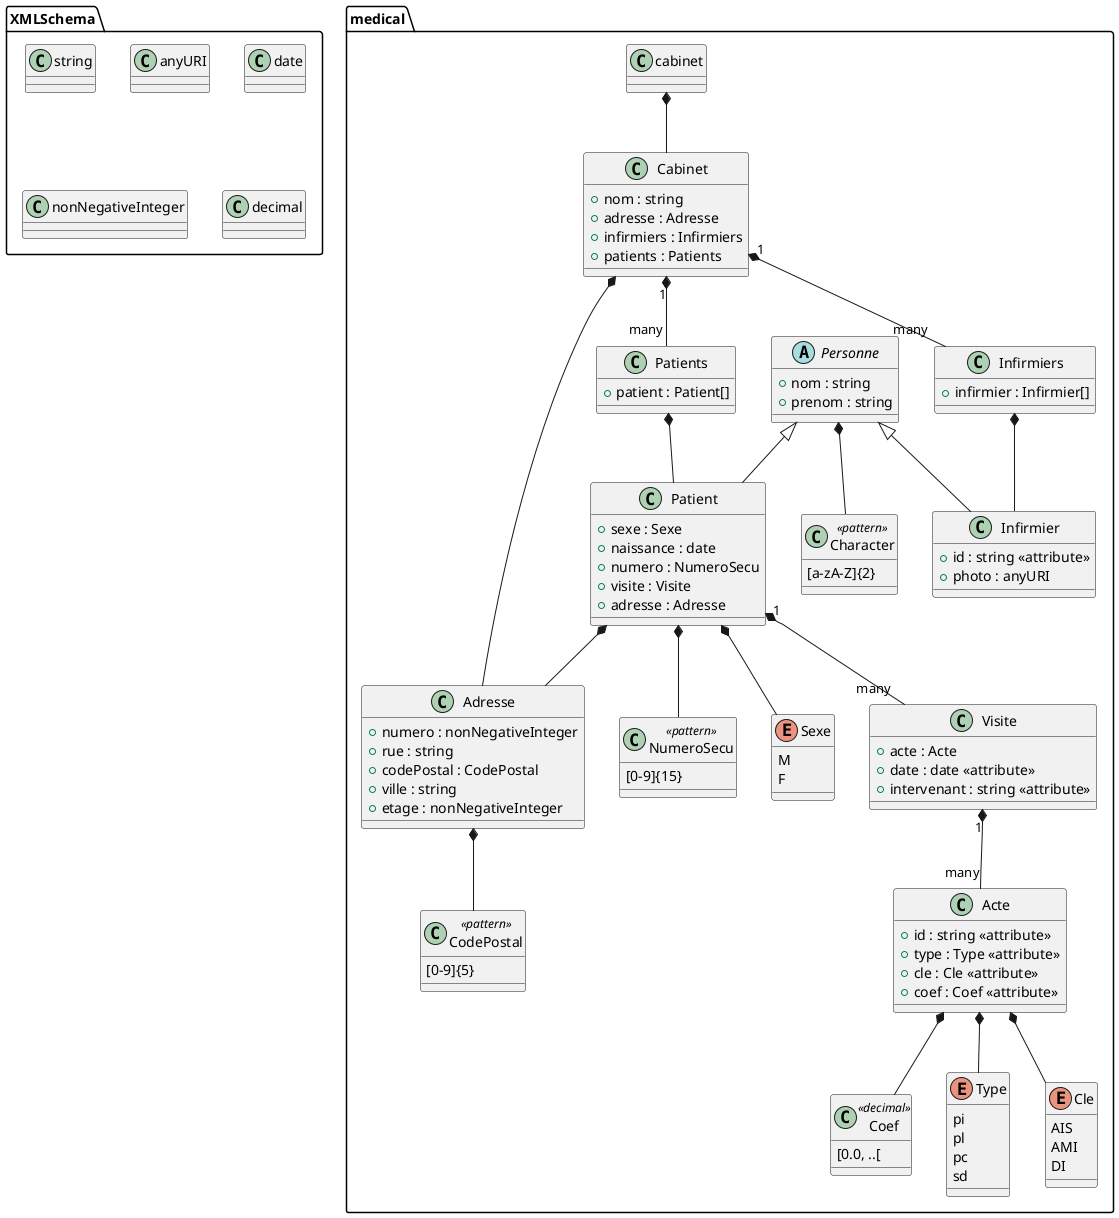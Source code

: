 @startuml
'https://plantuml.com/class-diagram

namespace medical {
    abstract class Personne {
        +nom : string
        +prenom : string
    }
    
    class cabinet {
    
    }
    
    class Cabinet {
        +nom : string
        +adresse : Adresse
        +infirmiers : Infirmiers 
        +patients : Patients 
    }
    
    class Infirmiers {
        +infirmier : Infirmier[]
    }
    
    class Patients {
        +patient : Patient[]
    }
    
    class Patient {
        +sexe : Sexe 
        +naissance : date
        +numero : NumeroSecu
        +visite : Visite 
        +adresse : Adresse
    }
    
    class Infirmier {
        +id : string << attribute >>
        +photo : anyURI
    }
    
    class Adresse {
        +numero : nonNegativeInteger
        +rue : string
        +codePostal : CodePostal 
        +ville : string
        +etage : nonNegativeInteger
    }
    
    class Visite {
        +acte : Acte 
        +date : date << attribute >>
        +intervenant : string << attribute >>
    }
    
    class Acte {
        +id : string << attribute >>
        +type : Type << attribute >>
        +cle : Cle << attribute >>
        +coef : Coef << attribute >>
    }
    
    class Character << pattern >> {
        [a-zA-Z]{2}
    }
    
    class NumeroSecu << pattern >> {
        [0-9]{15}
    }
    
    class CodePostal << pattern >> {
        [0-9]{5}
    }
    
    class Coef << decimal >> {
        [0.0, ..[
    }
        
    enum Sexe {
        M 
        F 
    }
    
    enum Type {
        pi
        pl
        pc
        sd
    }
    
    enum Cle {
        AIS 
        AMI 
        DI 
    }
    
    Personne <|-- Infirmier
    Personne <|-- Patient
    Cabinet "1" *-- "many" Patients    
    Cabinet "1" *-- "many" Infirmiers
    Patients *-- Patient
    Infirmiers *-- Infirmier
    Cabinet *-- Adresse
    Patient *-- Adresse
    cabinet *-- Cabinet
    Patient *-- Sexe
    Patient "1" *-- "many" Visite
    Acte *-- Type
    Visite "1" *-- "many" Acte
    Adresse *-- CodePostal
    Acte *-- Cle
    Acte *-- Coef
    Patient *-- NumeroSecu
    Personne *-- Character
    
}

namespace XMLSchema {
    class string
    
    class anyURI
        
    class date
    
    class nonNegativeInteger
    
    class decimal
}

@enduml